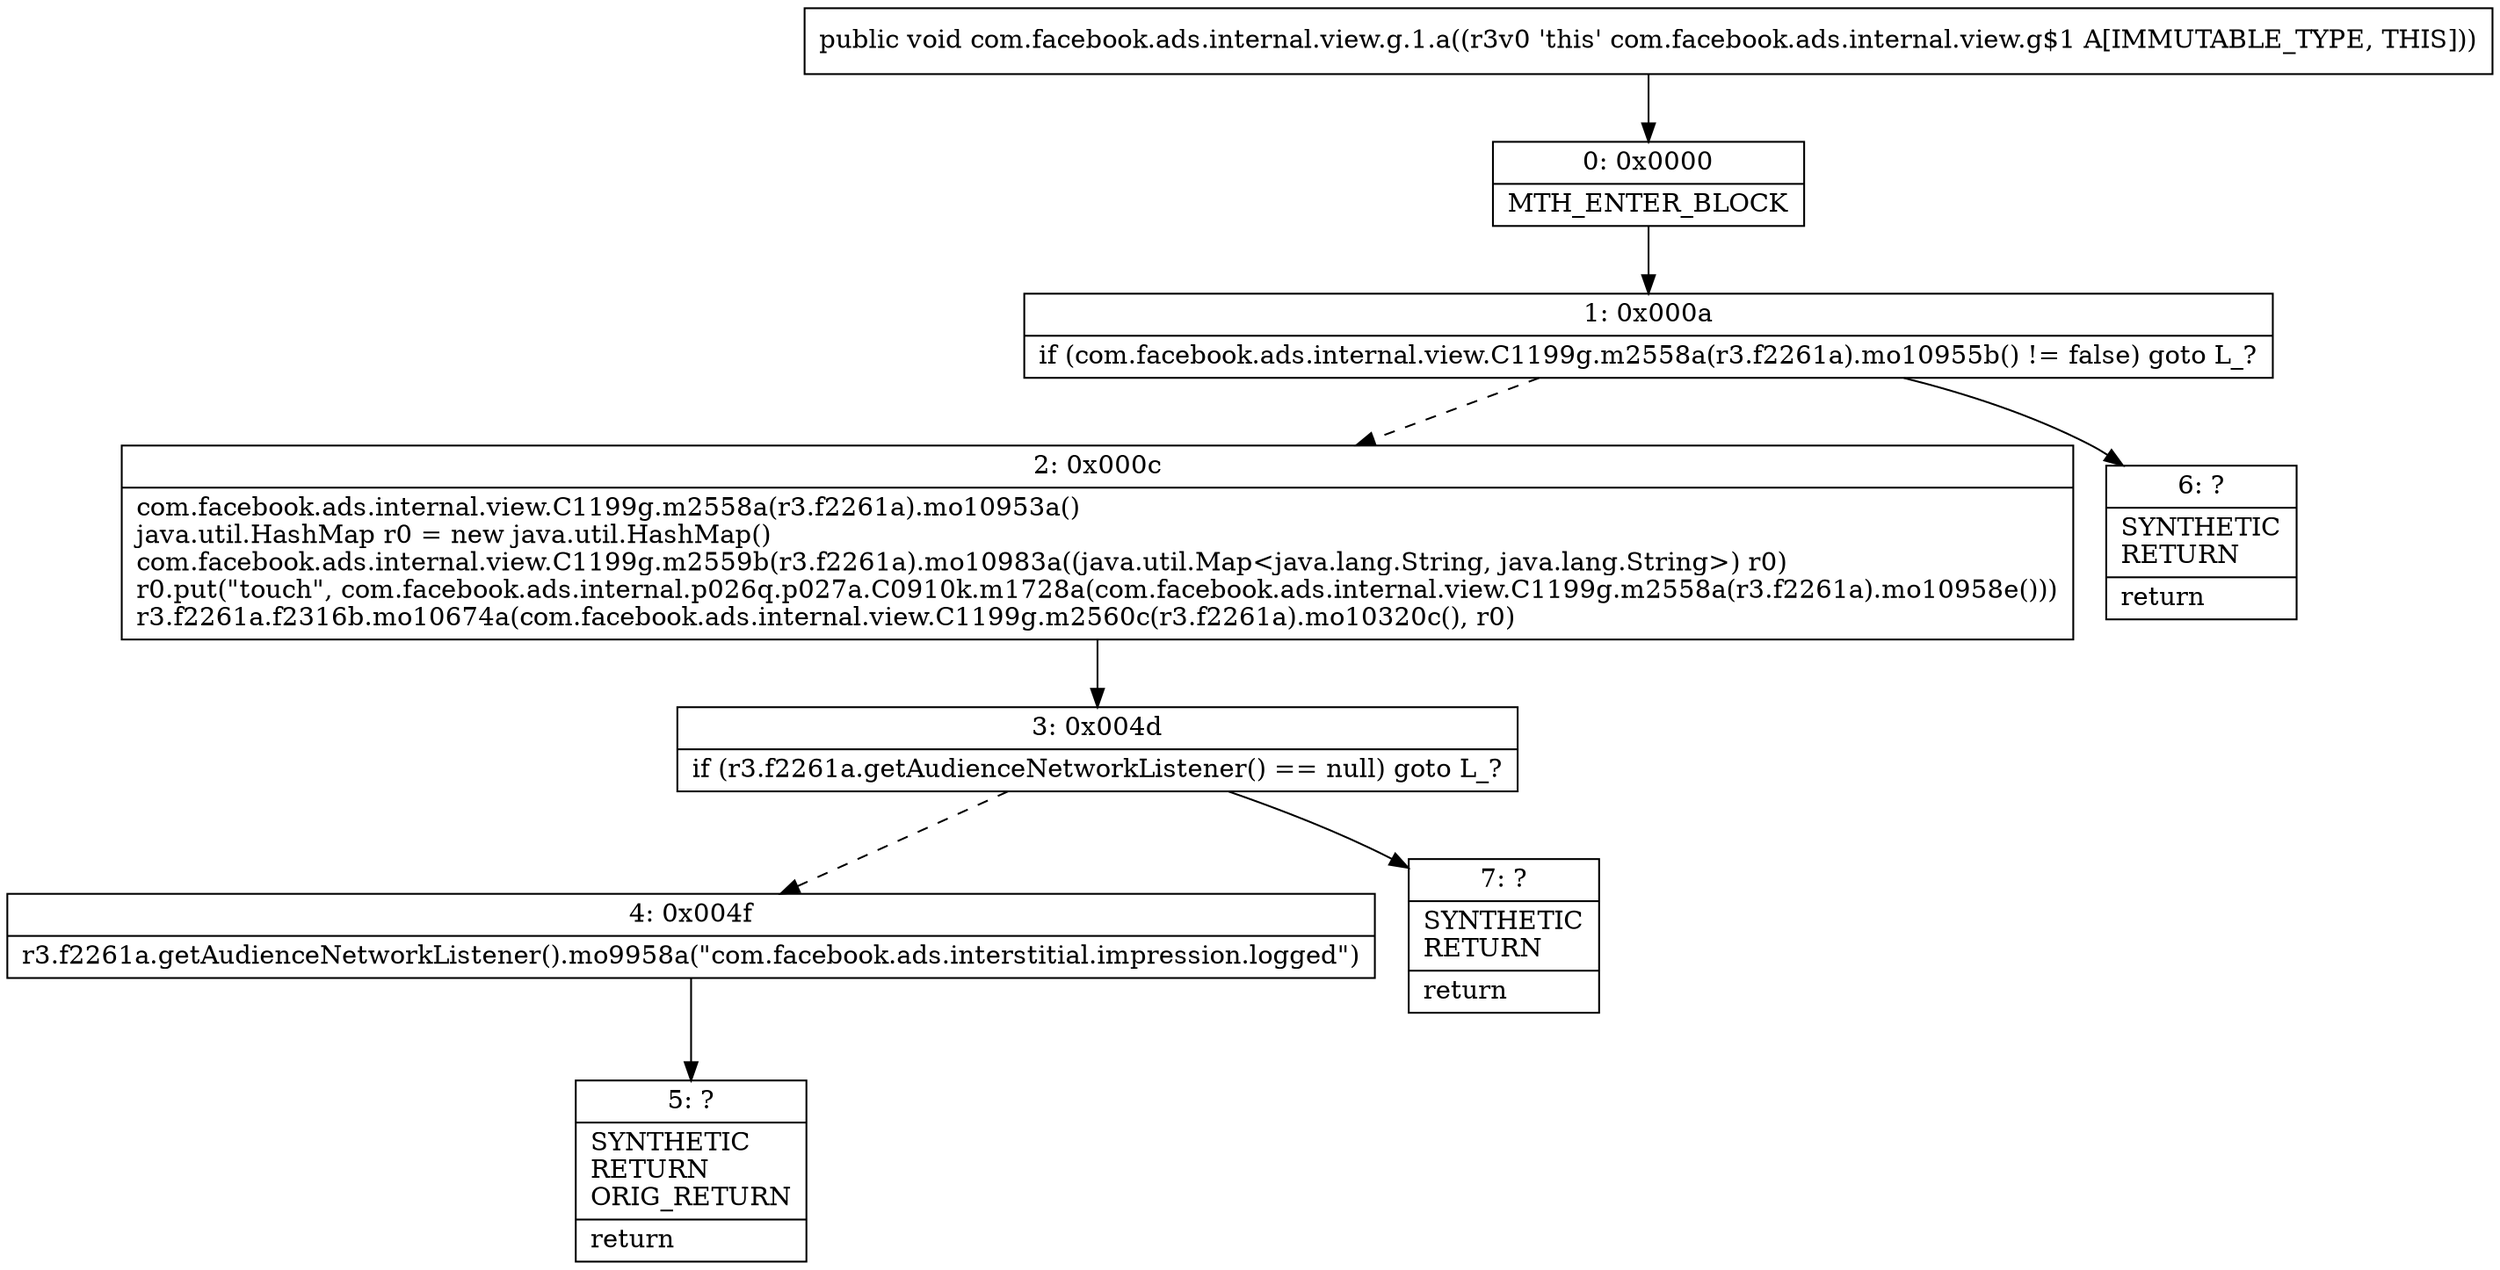 digraph "CFG forcom.facebook.ads.internal.view.g.1.a()V" {
Node_0 [shape=record,label="{0\:\ 0x0000|MTH_ENTER_BLOCK\l}"];
Node_1 [shape=record,label="{1\:\ 0x000a|if (com.facebook.ads.internal.view.C1199g.m2558a(r3.f2261a).mo10955b() != false) goto L_?\l}"];
Node_2 [shape=record,label="{2\:\ 0x000c|com.facebook.ads.internal.view.C1199g.m2558a(r3.f2261a).mo10953a()\ljava.util.HashMap r0 = new java.util.HashMap()\lcom.facebook.ads.internal.view.C1199g.m2559b(r3.f2261a).mo10983a((java.util.Map\<java.lang.String, java.lang.String\>) r0)\lr0.put(\"touch\", com.facebook.ads.internal.p026q.p027a.C0910k.m1728a(com.facebook.ads.internal.view.C1199g.m2558a(r3.f2261a).mo10958e()))\lr3.f2261a.f2316b.mo10674a(com.facebook.ads.internal.view.C1199g.m2560c(r3.f2261a).mo10320c(), r0)\l}"];
Node_3 [shape=record,label="{3\:\ 0x004d|if (r3.f2261a.getAudienceNetworkListener() == null) goto L_?\l}"];
Node_4 [shape=record,label="{4\:\ 0x004f|r3.f2261a.getAudienceNetworkListener().mo9958a(\"com.facebook.ads.interstitial.impression.logged\")\l}"];
Node_5 [shape=record,label="{5\:\ ?|SYNTHETIC\lRETURN\lORIG_RETURN\l|return\l}"];
Node_6 [shape=record,label="{6\:\ ?|SYNTHETIC\lRETURN\l|return\l}"];
Node_7 [shape=record,label="{7\:\ ?|SYNTHETIC\lRETURN\l|return\l}"];
MethodNode[shape=record,label="{public void com.facebook.ads.internal.view.g.1.a((r3v0 'this' com.facebook.ads.internal.view.g$1 A[IMMUTABLE_TYPE, THIS])) }"];
MethodNode -> Node_0;
Node_0 -> Node_1;
Node_1 -> Node_2[style=dashed];
Node_1 -> Node_6;
Node_2 -> Node_3;
Node_3 -> Node_4[style=dashed];
Node_3 -> Node_7;
Node_4 -> Node_5;
}

